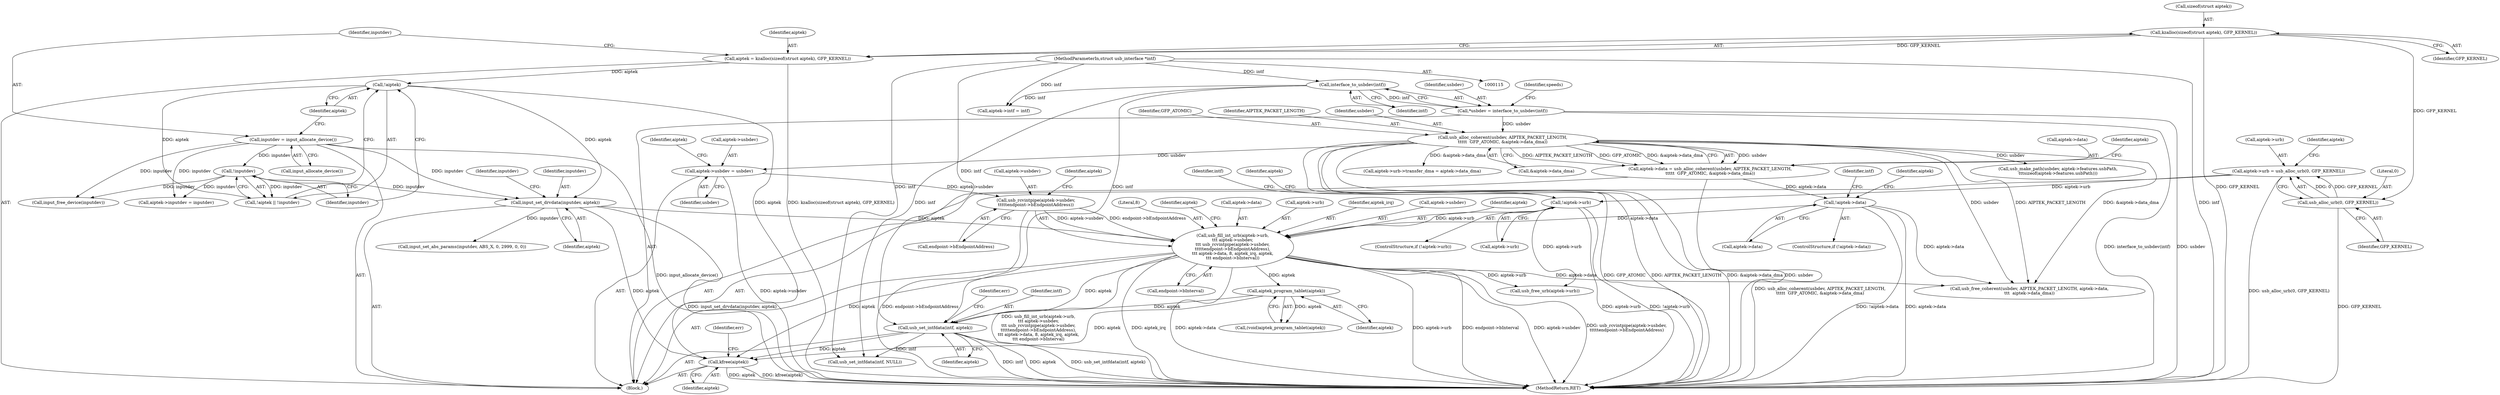 digraph "0_linux_8e20cf2bce122ce9262d6034ee5d5b76fbb92f96@API" {
"1000775" [label="(Call,kfree(aiptek))"];
"1000599" [label="(Call,usb_fill_int_urb(aiptek->urb,\n\t\t\t aiptek->usbdev,\n\t\t\t usb_rcvintpipe(aiptek->usbdev,\n\t\t\t\t\tendpoint->bEndpointAddress),\n\t\t\t aiptek->data, 8, aiptek_irq, aiptek,\n\t\t\t endpoint->bInterval))"];
"1000197" [label="(Call,!aiptek->urb)"];
"1000189" [label="(Call,aiptek->urb = usb_alloc_urb(0, GFP_KERNEL))"];
"1000193" [label="(Call,usb_alloc_urb(0, GFP_KERNEL))"];
"1000143" [label="(Call,kzalloc(sizeof(struct aiptek), GFP_KERNEL))"];
"1000606" [label="(Call,usb_rcvintpipe(aiptek->usbdev,\n\t\t\t\t\tendpoint->bEndpointAddress))"];
"1000214" [label="(Call,aiptek->usbdev = usbdev)"];
"1000168" [label="(Call,usb_alloc_coherent(usbdev, AIPTEK_PACKET_LENGTH,\n\t\t\t\t\t  GFP_ATOMIC, &aiptek->data_dma))"];
"1000120" [label="(Call,*usbdev = interface_to_usbdev(intf))"];
"1000122" [label="(Call,interface_to_usbdev(intf))"];
"1000116" [label="(MethodParameterIn,struct usb_interface *intf)"];
"1000177" [label="(Call,!aiptek->data)"];
"1000164" [label="(Call,aiptek->data = usb_alloc_coherent(usbdev, AIPTEK_PACKET_LENGTH,\n\t\t\t\t\t  GFP_ATOMIC, &aiptek->data_dma))"];
"1000405" [label="(Call,input_set_drvdata(inputdev, aiptek))"];
"1000154" [label="(Call,!inputdev)"];
"1000147" [label="(Call,inputdev = input_allocate_device())"];
"1000152" [label="(Call,!aiptek)"];
"1000141" [label="(Call,aiptek = kzalloc(sizeof(struct aiptek), GFP_KERNEL))"];
"1000660" [label="(Call,aiptek_program_tablet(aiptek))"];
"1000700" [label="(Call,usb_set_intfdata(intf, aiptek))"];
"1000195" [label="(Identifier,GFP_KERNEL)"];
"1000778" [label="(Identifier,err)"];
"1000142" [label="(Identifier,aiptek)"];
"1000607" [label="(Call,aiptek->usbdev)"];
"1000153" [label="(Identifier,aiptek)"];
"1000613" [label="(Call,aiptek->data)"];
"1000123" [label="(Identifier,intf)"];
"1000155" [label="(Identifier,inputdev)"];
"1000177" [label="(Call,!aiptek->data)"];
"1000614" [label="(Identifier,aiptek)"];
"1000658" [label="(Call,(void)aiptek_program_tablet(aiptek))"];
"1000169" [label="(Identifier,usbdev)"];
"1000198" [label="(Call,aiptek->urb)"];
"1000193" [label="(Call,usb_alloc_urb(0, GFP_KERNEL))"];
"1000189" [label="(Call,aiptek->urb = usb_alloc_urb(0, GFP_KERNEL))"];
"1000610" [label="(Call,endpoint->bEndpointAddress)"];
"1000700" [label="(Call,usb_set_intfdata(intf, aiptek))"];
"1000121" [label="(Identifier,usbdev)"];
"1000194" [label="(Literal,0)"];
"1000760" [label="(Call,usb_free_coherent(usbdev, AIPTEK_PACKET_LENGTH, aiptek->data,\n\t\t\t  aiptek->data_dma))"];
"1000661" [label="(Identifier,aiptek)"];
"1000141" [label="(Call,aiptek = kzalloc(sizeof(struct aiptek), GFP_KERNEL))"];
"1000770" [label="(Call,usb_set_intfdata(intf, NULL))"];
"1000779" [label="(MethodReturn,RET)"];
"1000118" [label="(Block,)"];
"1000405" [label="(Call,input_set_drvdata(inputdev, aiptek))"];
"1000176" [label="(ControlStructure,if (!aiptek->data))"];
"1000219" [label="(Call,aiptek->intf = intf)"];
"1000147" [label="(Call,inputdev = input_allocate_device())"];
"1000209" [label="(Call,aiptek->inputdev = inputdev)"];
"1000185" [label="(Identifier,intf)"];
"1000152" [label="(Call,!aiptek)"];
"1000199" [label="(Identifier,aiptek)"];
"1000116" [label="(MethodParameterIn,struct usb_interface *intf)"];
"1000214" [label="(Call,aiptek->usbdev = usbdev)"];
"1000191" [label="(Identifier,aiptek)"];
"1000171" [label="(Identifier,GFP_ATOMIC)"];
"1000143" [label="(Call,kzalloc(sizeof(struct aiptek), GFP_KERNEL))"];
"1000600" [label="(Call,aiptek->urb)"];
"1000775" [label="(Call,kfree(aiptek))"];
"1000154" [label="(Call,!inputdev)"];
"1000704" [label="(Identifier,err)"];
"1000660" [label="(Call,aiptek_program_tablet(aiptek))"];
"1000170" [label="(Identifier,AIPTEK_PACKET_LENGTH)"];
"1000619" [label="(Call,endpoint->bInterval)"];
"1000151" [label="(Call,!aiptek || !inputdev)"];
"1000164" [label="(Call,aiptek->data = usb_alloc_coherent(usbdev, AIPTEK_PACKET_LENGTH,\n\t\t\t\t\t  GFP_ATOMIC, &aiptek->data_dma))"];
"1000349" [label="(Call,usb_make_path(usbdev, aiptek->features.usbPath,\n\t\t\tsizeof(aiptek->features.usbPath)))"];
"1000165" [label="(Call,aiptek->data)"];
"1000197" [label="(Call,!aiptek->urb)"];
"1000211" [label="(Identifier,aiptek)"];
"1000407" [label="(Identifier,aiptek)"];
"1000149" [label="(Call,input_allocate_device())"];
"1000122" [label="(Call,interface_to_usbdev(intf))"];
"1000196" [label="(ControlStructure,if (!aiptek->urb))"];
"1000617" [label="(Identifier,aiptek_irq)"];
"1000148" [label="(Identifier,inputdev)"];
"1000146" [label="(Identifier,GFP_KERNEL)"];
"1000701" [label="(Identifier,intf)"];
"1000603" [label="(Call,aiptek->usbdev)"];
"1000190" [label="(Call,aiptek->urb)"];
"1000776" [label="(Identifier,aiptek)"];
"1000144" [label="(Call,sizeof(struct aiptek))"];
"1000618" [label="(Identifier,aiptek)"];
"1000168" [label="(Call,usb_alloc_coherent(usbdev, AIPTEK_PACKET_LENGTH,\n\t\t\t\t\t  GFP_ATOMIC, &aiptek->data_dma))"];
"1000622" [label="(Call,aiptek->urb->transfer_dma = aiptek->data_dma)"];
"1000508" [label="(Call,input_set_abs_params(inputdev, ABS_X, 0, 2999, 0, 0))"];
"1000406" [label="(Identifier,inputdev)"];
"1000755" [label="(Call,usb_free_urb(aiptek->urb))"];
"1000606" [label="(Call,usb_rcvintpipe(aiptek->usbdev,\n\t\t\t\t\tendpoint->bEndpointAddress))"];
"1000221" [label="(Identifier,aiptek)"];
"1000178" [label="(Call,aiptek->data)"];
"1000120" [label="(Call,*usbdev = interface_to_usbdev(intf))"];
"1000773" [label="(Call,input_free_device(inputdev))"];
"1000410" [label="(Identifier,inputdev)"];
"1000130" [label="(Identifier,speeds)"];
"1000599" [label="(Call,usb_fill_int_urb(aiptek->urb,\n\t\t\t aiptek->usbdev,\n\t\t\t usb_rcvintpipe(aiptek->usbdev,\n\t\t\t\t\tendpoint->bEndpointAddress),\n\t\t\t aiptek->data, 8, aiptek_irq, aiptek,\n\t\t\t endpoint->bInterval))"];
"1000616" [label="(Literal,8)"];
"1000625" [label="(Identifier,aiptek)"];
"1000218" [label="(Identifier,usbdev)"];
"1000179" [label="(Identifier,aiptek)"];
"1000205" [label="(Identifier,intf)"];
"1000702" [label="(Identifier,aiptek)"];
"1000172" [label="(Call,&aiptek->data_dma)"];
"1000215" [label="(Call,aiptek->usbdev)"];
"1000775" -> "1000118"  [label="AST: "];
"1000775" -> "1000776"  [label="CFG: "];
"1000776" -> "1000775"  [label="AST: "];
"1000778" -> "1000775"  [label="CFG: "];
"1000775" -> "1000779"  [label="DDG: aiptek"];
"1000775" -> "1000779"  [label="DDG: kfree(aiptek)"];
"1000599" -> "1000775"  [label="DDG: aiptek"];
"1000660" -> "1000775"  [label="DDG: aiptek"];
"1000405" -> "1000775"  [label="DDG: aiptek"];
"1000152" -> "1000775"  [label="DDG: aiptek"];
"1000700" -> "1000775"  [label="DDG: aiptek"];
"1000599" -> "1000118"  [label="AST: "];
"1000599" -> "1000619"  [label="CFG: "];
"1000600" -> "1000599"  [label="AST: "];
"1000603" -> "1000599"  [label="AST: "];
"1000606" -> "1000599"  [label="AST: "];
"1000613" -> "1000599"  [label="AST: "];
"1000616" -> "1000599"  [label="AST: "];
"1000617" -> "1000599"  [label="AST: "];
"1000618" -> "1000599"  [label="AST: "];
"1000619" -> "1000599"  [label="AST: "];
"1000625" -> "1000599"  [label="CFG: "];
"1000599" -> "1000779"  [label="DDG: usb_fill_int_urb(aiptek->urb,\n\t\t\t aiptek->usbdev,\n\t\t\t usb_rcvintpipe(aiptek->usbdev,\n\t\t\t\t\tendpoint->bEndpointAddress),\n\t\t\t aiptek->data, 8, aiptek_irq, aiptek,\n\t\t\t endpoint->bInterval)"];
"1000599" -> "1000779"  [label="DDG: aiptek_irq"];
"1000599" -> "1000779"  [label="DDG: aiptek->data"];
"1000599" -> "1000779"  [label="DDG: aiptek->urb"];
"1000599" -> "1000779"  [label="DDG: endpoint->bInterval"];
"1000599" -> "1000779"  [label="DDG: aiptek->usbdev"];
"1000599" -> "1000779"  [label="DDG: usb_rcvintpipe(aiptek->usbdev,\n\t\t\t\t\tendpoint->bEndpointAddress)"];
"1000197" -> "1000599"  [label="DDG: aiptek->urb"];
"1000606" -> "1000599"  [label="DDG: aiptek->usbdev"];
"1000606" -> "1000599"  [label="DDG: endpoint->bEndpointAddress"];
"1000177" -> "1000599"  [label="DDG: aiptek->data"];
"1000405" -> "1000599"  [label="DDG: aiptek"];
"1000599" -> "1000660"  [label="DDG: aiptek"];
"1000599" -> "1000700"  [label="DDG: aiptek"];
"1000599" -> "1000755"  [label="DDG: aiptek->urb"];
"1000599" -> "1000760"  [label="DDG: aiptek->data"];
"1000197" -> "1000196"  [label="AST: "];
"1000197" -> "1000198"  [label="CFG: "];
"1000198" -> "1000197"  [label="AST: "];
"1000205" -> "1000197"  [label="CFG: "];
"1000211" -> "1000197"  [label="CFG: "];
"1000197" -> "1000779"  [label="DDG: !aiptek->urb"];
"1000197" -> "1000779"  [label="DDG: aiptek->urb"];
"1000189" -> "1000197"  [label="DDG: aiptek->urb"];
"1000197" -> "1000755"  [label="DDG: aiptek->urb"];
"1000189" -> "1000118"  [label="AST: "];
"1000189" -> "1000193"  [label="CFG: "];
"1000190" -> "1000189"  [label="AST: "];
"1000193" -> "1000189"  [label="AST: "];
"1000199" -> "1000189"  [label="CFG: "];
"1000189" -> "1000779"  [label="DDG: usb_alloc_urb(0, GFP_KERNEL)"];
"1000193" -> "1000189"  [label="DDG: 0"];
"1000193" -> "1000189"  [label="DDG: GFP_KERNEL"];
"1000193" -> "1000195"  [label="CFG: "];
"1000194" -> "1000193"  [label="AST: "];
"1000195" -> "1000193"  [label="AST: "];
"1000193" -> "1000779"  [label="DDG: GFP_KERNEL"];
"1000143" -> "1000193"  [label="DDG: GFP_KERNEL"];
"1000143" -> "1000141"  [label="AST: "];
"1000143" -> "1000146"  [label="CFG: "];
"1000144" -> "1000143"  [label="AST: "];
"1000146" -> "1000143"  [label="AST: "];
"1000141" -> "1000143"  [label="CFG: "];
"1000143" -> "1000779"  [label="DDG: GFP_KERNEL"];
"1000143" -> "1000141"  [label="DDG: GFP_KERNEL"];
"1000606" -> "1000610"  [label="CFG: "];
"1000607" -> "1000606"  [label="AST: "];
"1000610" -> "1000606"  [label="AST: "];
"1000614" -> "1000606"  [label="CFG: "];
"1000606" -> "1000779"  [label="DDG: endpoint->bEndpointAddress"];
"1000214" -> "1000606"  [label="DDG: aiptek->usbdev"];
"1000214" -> "1000118"  [label="AST: "];
"1000214" -> "1000218"  [label="CFG: "];
"1000215" -> "1000214"  [label="AST: "];
"1000218" -> "1000214"  [label="AST: "];
"1000221" -> "1000214"  [label="CFG: "];
"1000214" -> "1000779"  [label="DDG: aiptek->usbdev"];
"1000168" -> "1000214"  [label="DDG: usbdev"];
"1000168" -> "1000164"  [label="AST: "];
"1000168" -> "1000172"  [label="CFG: "];
"1000169" -> "1000168"  [label="AST: "];
"1000170" -> "1000168"  [label="AST: "];
"1000171" -> "1000168"  [label="AST: "];
"1000172" -> "1000168"  [label="AST: "];
"1000164" -> "1000168"  [label="CFG: "];
"1000168" -> "1000779"  [label="DDG: &aiptek->data_dma"];
"1000168" -> "1000779"  [label="DDG: usbdev"];
"1000168" -> "1000779"  [label="DDG: GFP_ATOMIC"];
"1000168" -> "1000779"  [label="DDG: AIPTEK_PACKET_LENGTH"];
"1000168" -> "1000164"  [label="DDG: usbdev"];
"1000168" -> "1000164"  [label="DDG: AIPTEK_PACKET_LENGTH"];
"1000168" -> "1000164"  [label="DDG: GFP_ATOMIC"];
"1000168" -> "1000164"  [label="DDG: &aiptek->data_dma"];
"1000120" -> "1000168"  [label="DDG: usbdev"];
"1000168" -> "1000349"  [label="DDG: usbdev"];
"1000168" -> "1000622"  [label="DDG: &aiptek->data_dma"];
"1000168" -> "1000760"  [label="DDG: usbdev"];
"1000168" -> "1000760"  [label="DDG: AIPTEK_PACKET_LENGTH"];
"1000168" -> "1000760"  [label="DDG: &aiptek->data_dma"];
"1000120" -> "1000118"  [label="AST: "];
"1000120" -> "1000122"  [label="CFG: "];
"1000121" -> "1000120"  [label="AST: "];
"1000122" -> "1000120"  [label="AST: "];
"1000130" -> "1000120"  [label="CFG: "];
"1000120" -> "1000779"  [label="DDG: usbdev"];
"1000120" -> "1000779"  [label="DDG: interface_to_usbdev(intf)"];
"1000122" -> "1000120"  [label="DDG: intf"];
"1000122" -> "1000123"  [label="CFG: "];
"1000123" -> "1000122"  [label="AST: "];
"1000116" -> "1000122"  [label="DDG: intf"];
"1000122" -> "1000219"  [label="DDG: intf"];
"1000122" -> "1000700"  [label="DDG: intf"];
"1000122" -> "1000770"  [label="DDG: intf"];
"1000116" -> "1000115"  [label="AST: "];
"1000116" -> "1000779"  [label="DDG: intf"];
"1000116" -> "1000219"  [label="DDG: intf"];
"1000116" -> "1000700"  [label="DDG: intf"];
"1000116" -> "1000770"  [label="DDG: intf"];
"1000177" -> "1000176"  [label="AST: "];
"1000177" -> "1000178"  [label="CFG: "];
"1000178" -> "1000177"  [label="AST: "];
"1000185" -> "1000177"  [label="CFG: "];
"1000191" -> "1000177"  [label="CFG: "];
"1000177" -> "1000779"  [label="DDG: aiptek->data"];
"1000177" -> "1000779"  [label="DDG: !aiptek->data"];
"1000164" -> "1000177"  [label="DDG: aiptek->data"];
"1000177" -> "1000760"  [label="DDG: aiptek->data"];
"1000164" -> "1000118"  [label="AST: "];
"1000165" -> "1000164"  [label="AST: "];
"1000179" -> "1000164"  [label="CFG: "];
"1000164" -> "1000779"  [label="DDG: usb_alloc_coherent(usbdev, AIPTEK_PACKET_LENGTH,\n\t\t\t\t\t  GFP_ATOMIC, &aiptek->data_dma)"];
"1000405" -> "1000118"  [label="AST: "];
"1000405" -> "1000407"  [label="CFG: "];
"1000406" -> "1000405"  [label="AST: "];
"1000407" -> "1000405"  [label="AST: "];
"1000410" -> "1000405"  [label="CFG: "];
"1000405" -> "1000779"  [label="DDG: input_set_drvdata(inputdev, aiptek)"];
"1000154" -> "1000405"  [label="DDG: inputdev"];
"1000147" -> "1000405"  [label="DDG: inputdev"];
"1000152" -> "1000405"  [label="DDG: aiptek"];
"1000405" -> "1000508"  [label="DDG: inputdev"];
"1000154" -> "1000151"  [label="AST: "];
"1000154" -> "1000155"  [label="CFG: "];
"1000155" -> "1000154"  [label="AST: "];
"1000151" -> "1000154"  [label="CFG: "];
"1000154" -> "1000151"  [label="DDG: inputdev"];
"1000147" -> "1000154"  [label="DDG: inputdev"];
"1000154" -> "1000209"  [label="DDG: inputdev"];
"1000154" -> "1000773"  [label="DDG: inputdev"];
"1000147" -> "1000118"  [label="AST: "];
"1000147" -> "1000149"  [label="CFG: "];
"1000148" -> "1000147"  [label="AST: "];
"1000149" -> "1000147"  [label="AST: "];
"1000153" -> "1000147"  [label="CFG: "];
"1000147" -> "1000779"  [label="DDG: input_allocate_device()"];
"1000147" -> "1000209"  [label="DDG: inputdev"];
"1000147" -> "1000773"  [label="DDG: inputdev"];
"1000152" -> "1000151"  [label="AST: "];
"1000152" -> "1000153"  [label="CFG: "];
"1000153" -> "1000152"  [label="AST: "];
"1000155" -> "1000152"  [label="CFG: "];
"1000151" -> "1000152"  [label="CFG: "];
"1000152" -> "1000151"  [label="DDG: aiptek"];
"1000141" -> "1000152"  [label="DDG: aiptek"];
"1000141" -> "1000118"  [label="AST: "];
"1000142" -> "1000141"  [label="AST: "];
"1000148" -> "1000141"  [label="CFG: "];
"1000141" -> "1000779"  [label="DDG: kzalloc(sizeof(struct aiptek), GFP_KERNEL)"];
"1000660" -> "1000658"  [label="AST: "];
"1000660" -> "1000661"  [label="CFG: "];
"1000661" -> "1000660"  [label="AST: "];
"1000658" -> "1000660"  [label="CFG: "];
"1000660" -> "1000658"  [label="DDG: aiptek"];
"1000660" -> "1000700"  [label="DDG: aiptek"];
"1000700" -> "1000118"  [label="AST: "];
"1000700" -> "1000702"  [label="CFG: "];
"1000701" -> "1000700"  [label="AST: "];
"1000702" -> "1000700"  [label="AST: "];
"1000704" -> "1000700"  [label="CFG: "];
"1000700" -> "1000779"  [label="DDG: usb_set_intfdata(intf, aiptek)"];
"1000700" -> "1000779"  [label="DDG: intf"];
"1000700" -> "1000779"  [label="DDG: aiptek"];
"1000700" -> "1000770"  [label="DDG: intf"];
}
